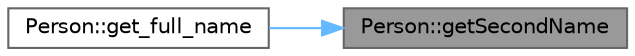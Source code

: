 digraph "Person::getSecondName"
{
 // LATEX_PDF_SIZE
  bgcolor="transparent";
  edge [fontname=Helvetica,fontsize=10,labelfontname=Helvetica,labelfontsize=10];
  node [fontname=Helvetica,fontsize=10,shape=box,height=0.2,width=0.4];
  rankdir="RL";
  Node1 [label="Person::getSecondName",height=0.2,width=0.4,color="gray40", fillcolor="grey60", style="filled", fontcolor="black",tooltip=" "];
  Node1 -> Node2 [dir="back",color="steelblue1",style="solid"];
  Node2 [label="Person::get_full_name",height=0.2,width=0.4,color="grey40", fillcolor="white", style="filled",URL="$class_person.html#ac12d93a1f835711e5608693bf4abe1bc",tooltip=" "];
}

